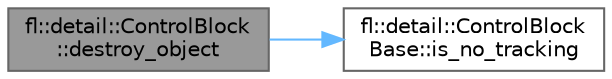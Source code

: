 digraph "fl::detail::ControlBlock::destroy_object"
{
 // INTERACTIVE_SVG=YES
 // LATEX_PDF_SIZE
  bgcolor="transparent";
  edge [fontname=Helvetica,fontsize=10,labelfontname=Helvetica,labelfontsize=10];
  node [fontname=Helvetica,fontsize=10,shape=box,height=0.2,width=0.4];
  rankdir="LR";
  Node1 [id="Node000001",label="fl::detail::ControlBlock\l::destroy_object",height=0.2,width=0.4,color="gray40", fillcolor="grey60", style="filled", fontcolor="black",tooltip=" "];
  Node1 -> Node2 [id="edge1_Node000001_Node000002",color="steelblue1",style="solid",tooltip=" "];
  Node2 [id="Node000002",label="fl::detail::ControlBlock\lBase::is_no_tracking",height=0.2,width=0.4,color="grey40", fillcolor="white", style="filled",URL="$d4/dc0/structfl_1_1detail_1_1_control_block_base_a9346af370881cc98d6454b35ac7525fb.html#a9346af370881cc98d6454b35ac7525fb",tooltip=" "];
}
